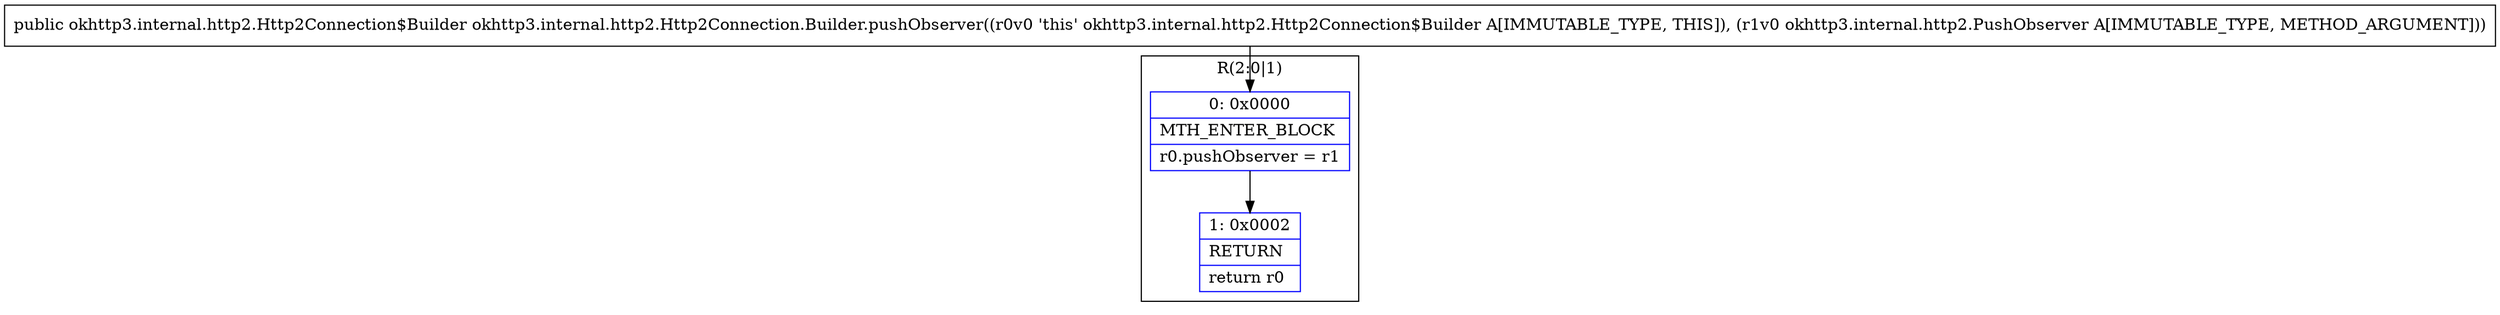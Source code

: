 digraph "CFG forokhttp3.internal.http2.Http2Connection.Builder.pushObserver(Lokhttp3\/internal\/http2\/PushObserver;)Lokhttp3\/internal\/http2\/Http2Connection$Builder;" {
subgraph cluster_Region_643228853 {
label = "R(2:0|1)";
node [shape=record,color=blue];
Node_0 [shape=record,label="{0\:\ 0x0000|MTH_ENTER_BLOCK\l|r0.pushObserver = r1\l}"];
Node_1 [shape=record,label="{1\:\ 0x0002|RETURN\l|return r0\l}"];
}
MethodNode[shape=record,label="{public okhttp3.internal.http2.Http2Connection$Builder okhttp3.internal.http2.Http2Connection.Builder.pushObserver((r0v0 'this' okhttp3.internal.http2.Http2Connection$Builder A[IMMUTABLE_TYPE, THIS]), (r1v0 okhttp3.internal.http2.PushObserver A[IMMUTABLE_TYPE, METHOD_ARGUMENT])) }"];
MethodNode -> Node_0;
Node_0 -> Node_1;
}


